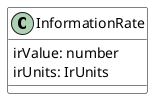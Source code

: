 @startuml
skinparam {
    ClassBackgroundColor White
    ClassBorderColor Black
}


class InformationRate {

    irValue: number
    irUnits: IrUnits
}


@enduml
